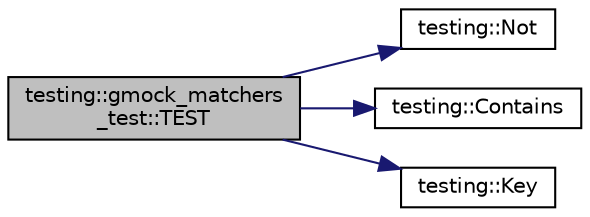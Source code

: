 digraph "testing::gmock_matchers_test::TEST"
{
  edge [fontname="Helvetica",fontsize="10",labelfontname="Helvetica",labelfontsize="10"];
  node [fontname="Helvetica",fontsize="10",shape=record];
  rankdir="LR";
  Node583 [label="testing::gmock_matchers\l_test::TEST",height=0.2,width=0.4,color="black", fillcolor="grey75", style="filled", fontcolor="black"];
  Node583 -> Node584 [color="midnightblue",fontsize="10",style="solid",fontname="Helvetica"];
  Node584 [label="testing::Not",height=0.2,width=0.4,color="black", fillcolor="white", style="filled",URL="$d0/d75/namespacetesting.html#a3d7d0dda7e51b13fe2f5aa28e23ed6b6"];
  Node583 -> Node585 [color="midnightblue",fontsize="10",style="solid",fontname="Helvetica"];
  Node585 [label="testing::Contains",height=0.2,width=0.4,color="black", fillcolor="white", style="filled",URL="$d0/d75/namespacetesting.html#a2a12af7db4752797d06c1182b2470933"];
  Node583 -> Node586 [color="midnightblue",fontsize="10",style="solid",fontname="Helvetica"];
  Node586 [label="testing::Key",height=0.2,width=0.4,color="black", fillcolor="white", style="filled",URL="$d0/d75/namespacetesting.html#a6212e76b542f4ffd3079de59092a826a"];
}
